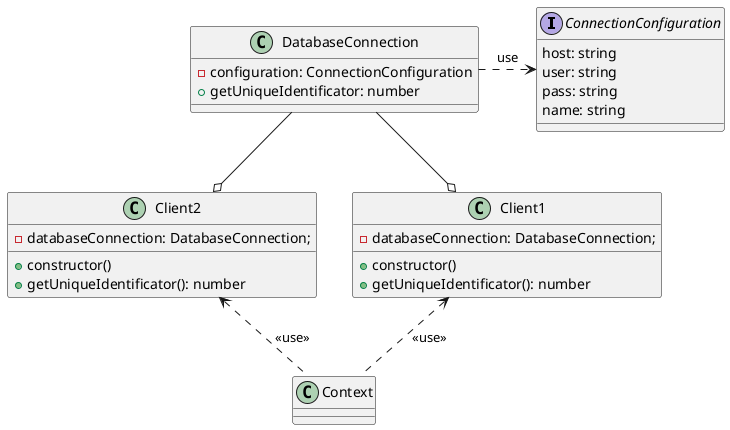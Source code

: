 @startuml

interface ConnectionConfiguration {
  host: string
  user: string
  pass: string
  name: string
}

class DatabaseConnection {
  - configuration: ConnectionConfiguration 
  + getUniqueIdentificator: number 
}

class Client2 {
  - databaseConnection: DatabaseConnection;
  + constructor()
  + getUniqueIdentificator(): number
}


class Client1 {
  - databaseConnection: DatabaseConnection;
  + constructor()
  + getUniqueIdentificator(): number
}


DatabaseConnection --o Client1
DatabaseConnection --o Client2

DatabaseConnection .> ConnectionConfiguration : "use"
Client1 <-. Context : "<<use>>"
Client2 <-. Context : "<<use>>"
@enduml
